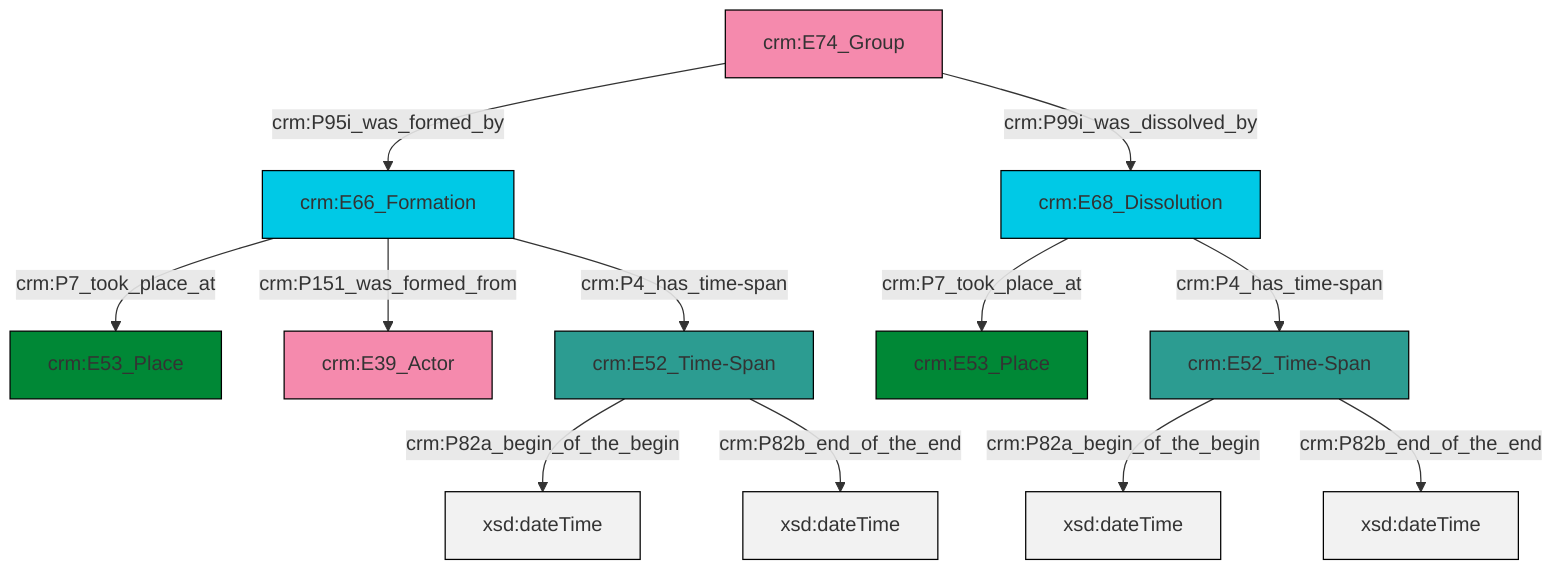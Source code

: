 graph TD
classDef Literal fill:#f2f2f2,stroke:#000000;
classDef CRM_Entity fill:#FFFFFF,stroke:#000000;
classDef Temporal_Entity fill:#00C9E6, stroke:#000000;
classDef Type fill:#E18312, stroke:#000000;
classDef Time-Span fill:#2C9C91, stroke:#000000;
classDef Appellation fill:#FFEB7F, stroke:#000000;
classDef Place fill:#008836, stroke:#000000;
classDef Persistent_Item fill:#B266B2, stroke:#000000;
classDef Conceptual_Object fill:#FFD700, stroke:#000000;
classDef Physical_Thing fill:#D2B48C, stroke:#000000;
classDef Actor fill:#f58aad, stroke:#000000;
classDef PC_Classes fill:#4ce600, stroke:#000000;
classDef Multi fill:#cccccc,stroke:#000000;

0["crm:E74_Group"]:::Actor -->|crm:P95i_was_formed_by| 1["crm:E66_Formation"]:::Temporal_Entity
2["crm:E52_Time-Span"]:::Time-Span -->|crm:P82a_begin_of_the_begin| 3[xsd:dateTime]:::Literal
1["crm:E66_Formation"]:::Temporal_Entity -->|crm:P7_took_place_at| 4["crm:E53_Place"]:::Place
5["crm:E68_Dissolution"]:::Temporal_Entity -->|crm:P7_took_place_at| 7["crm:E53_Place"]:::Place
10["crm:E52_Time-Span"]:::Time-Span -->|crm:P82a_begin_of_the_begin| 11[xsd:dateTime]:::Literal
1["crm:E66_Formation"]:::Temporal_Entity -->|crm:P151_was_formed_from| 12["crm:E39_Actor"]:::Actor
0["crm:E74_Group"]:::Actor -->|crm:P99i_was_dissolved_by| 5["crm:E68_Dissolution"]:::Temporal_Entity
5["crm:E68_Dissolution"]:::Temporal_Entity -->|crm:P4_has_time-span| 2["crm:E52_Time-Span"]:::Time-Span
10["crm:E52_Time-Span"]:::Time-Span -->|crm:P82b_end_of_the_end| 17[xsd:dateTime]:::Literal
1["crm:E66_Formation"]:::Temporal_Entity -->|crm:P4_has_time-span| 10["crm:E52_Time-Span"]:::Time-Span
2["crm:E52_Time-Span"]:::Time-Span -->|crm:P82b_end_of_the_end| 19[xsd:dateTime]:::Literal